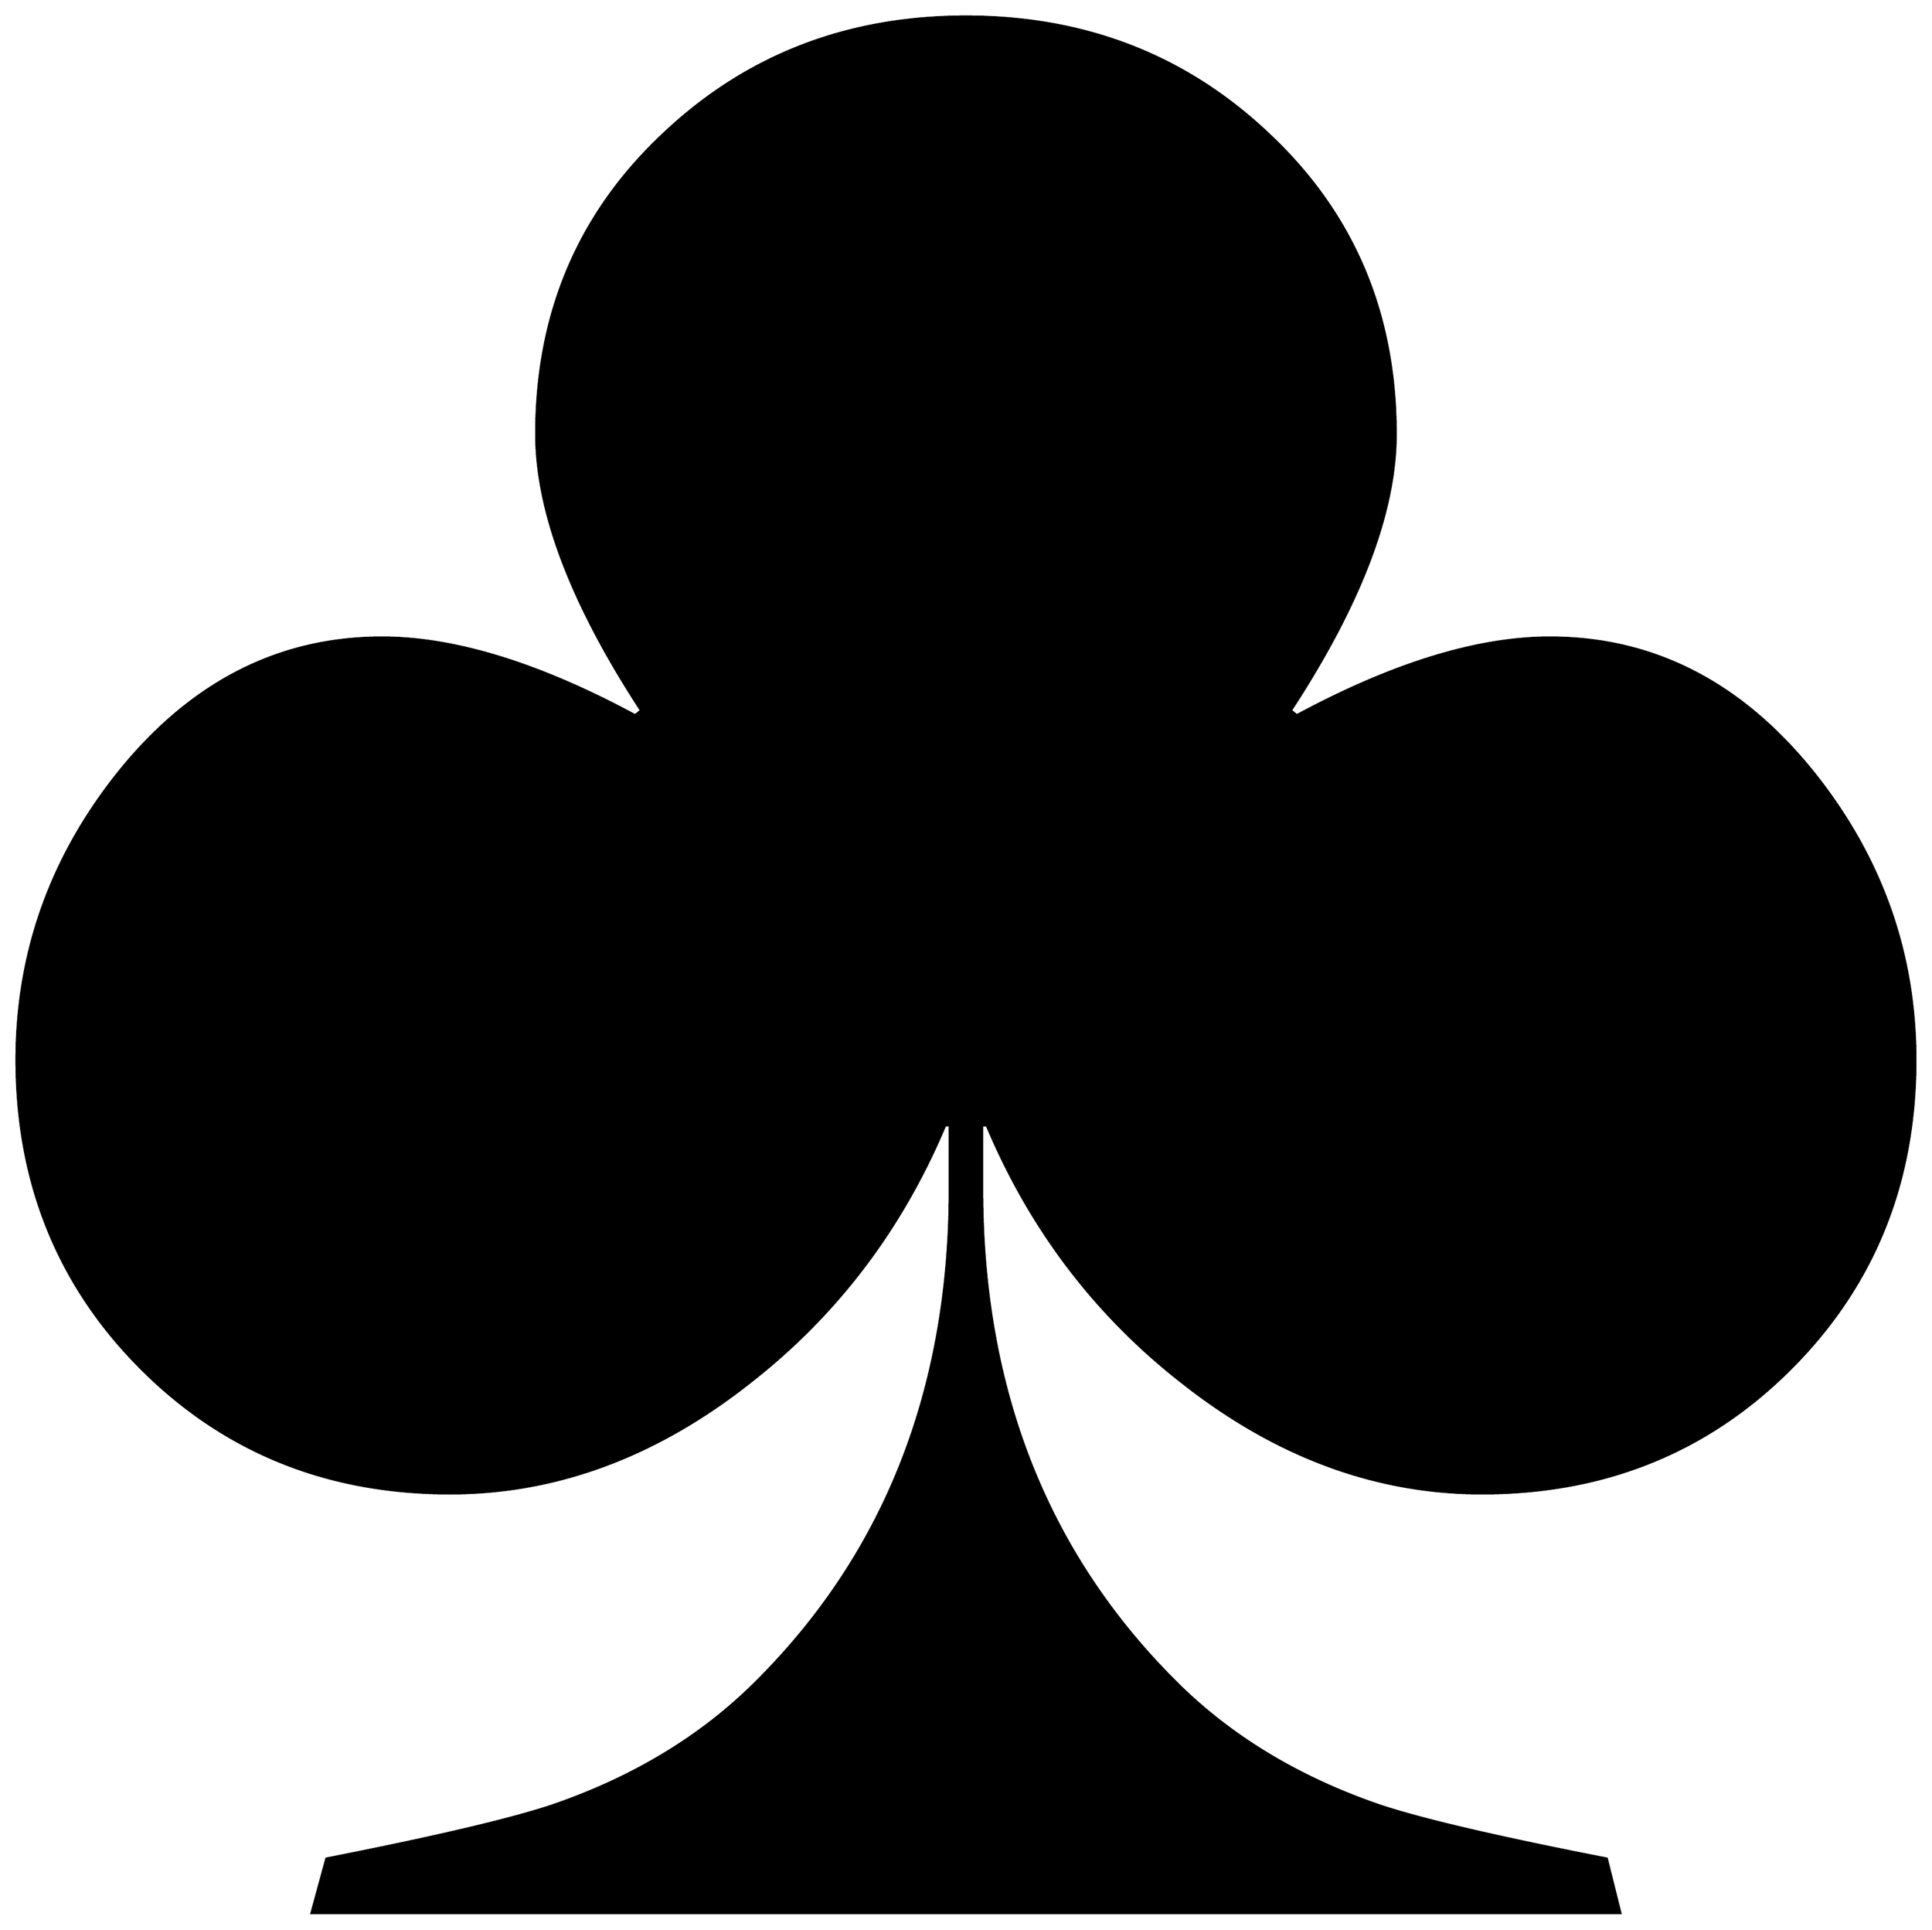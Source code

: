 


\begin{tikzpicture}[y=0.80pt, x=0.80pt, yscale=-1.0, xscale=1.0, inner sep=0pt, outer sep=0pt]
\begin{scope}[shift={(100.0,1892.0)},nonzero rule]
  \path[draw=.,fill=.,line width=1.600pt] (1638.0,-691.0) ..
    controls (1638.0,-591.667) and (1604.333,-508.333) ..
    (1537.0,-441.0) .. controls (1469.667,-373.667) and
    (1386.333,-340.0) .. (1287.0,-340.0) .. controls
    (1201.0,-340.0) and (1120.0,-370.0) .. (1044.0,-430.0) ..
    controls (974.0,-484.667) and (921.333,-554.0) .. (886.0,-638.0)
    -- (882.0,-638.0) -- (882.0,-586.0) .. controls
    (882.0,-422.0) and (935.667,-287.667) .. (1043.0,-183.0) ..
    controls (1086.333,-141.0) and (1140.0,-109.0) ..
    (1204.0,-87.0) .. controls (1238.0,-75.667) and (1299.333,-61.333)
    .. (1388.0,-44.0) -- (1399.0,0.0) -- (339.0,0.0) --
    (351.0,-44.0) .. controls (439.0,-61.333) and (500.0,-75.667) ..
    (534.0,-87.0) .. controls (598.0,-109.0) and (651.667,-141.0)
    .. (695.0,-183.0) .. controls (802.333,-287.667) and
    (856.0,-422.0) .. (856.0,-586.0) -- (856.0,-638.0) --
    (852.0,-638.0) .. controls (816.667,-554.0) and (764.0,-484.667)
    .. (694.0,-430.0) .. controls (618.0,-370.0) and
    (537.0,-340.0) .. (451.0,-340.0) .. controls (351.667,-340.0)
    and (268.333,-373.667) .. (201.0,-441.0) .. controls
    (133.667,-508.333) and (100.0,-591.667) .. (100.0,-691.0) ..
    controls (100.0,-777.0) and (127.333,-854.333) .. (182.0,-923.0)
    .. controls (240.667,-996.333) and (312.0,-1033.0) ..
    (396.0,-1033.0) .. controls (454.667,-1033.0) and
    (523.0,-1012.0) .. (601.0,-970.0) -- (606.0,-974.0) ..
    controls (549.333,-1060.667) and (521.0,-1135.333) ..
    (521.0,-1198.0) .. controls (521.0,-1294.667) and
    (554.667,-1375.0) .. (622.0,-1439.0) .. controls
    (689.333,-1503.667) and (771.667,-1536.0) .. (869.0,-1536.0) ..
    controls (966.333,-1536.0) and (1048.667,-1503.667) ..
    (1116.0,-1439.0) .. controls (1183.333,-1375.0) and
    (1217.0,-1294.667) .. (1217.0,-1198.0) .. controls
    (1217.0,-1135.333) and (1188.667,-1060.667) .. (1132.0,-974.0) --
    (1137.0,-970.0) .. controls (1215.0,-1012.0) and
    (1283.333,-1033.0) .. (1342.0,-1033.0) .. controls
    (1426.0,-1033.0) and (1497.333,-996.333) .. (1556.0,-923.0) ..
    controls (1610.667,-854.333) and (1638.0,-777.0) ..
    (1638.0,-691.0) -- cycle;
\end{scope}

\end{tikzpicture}

